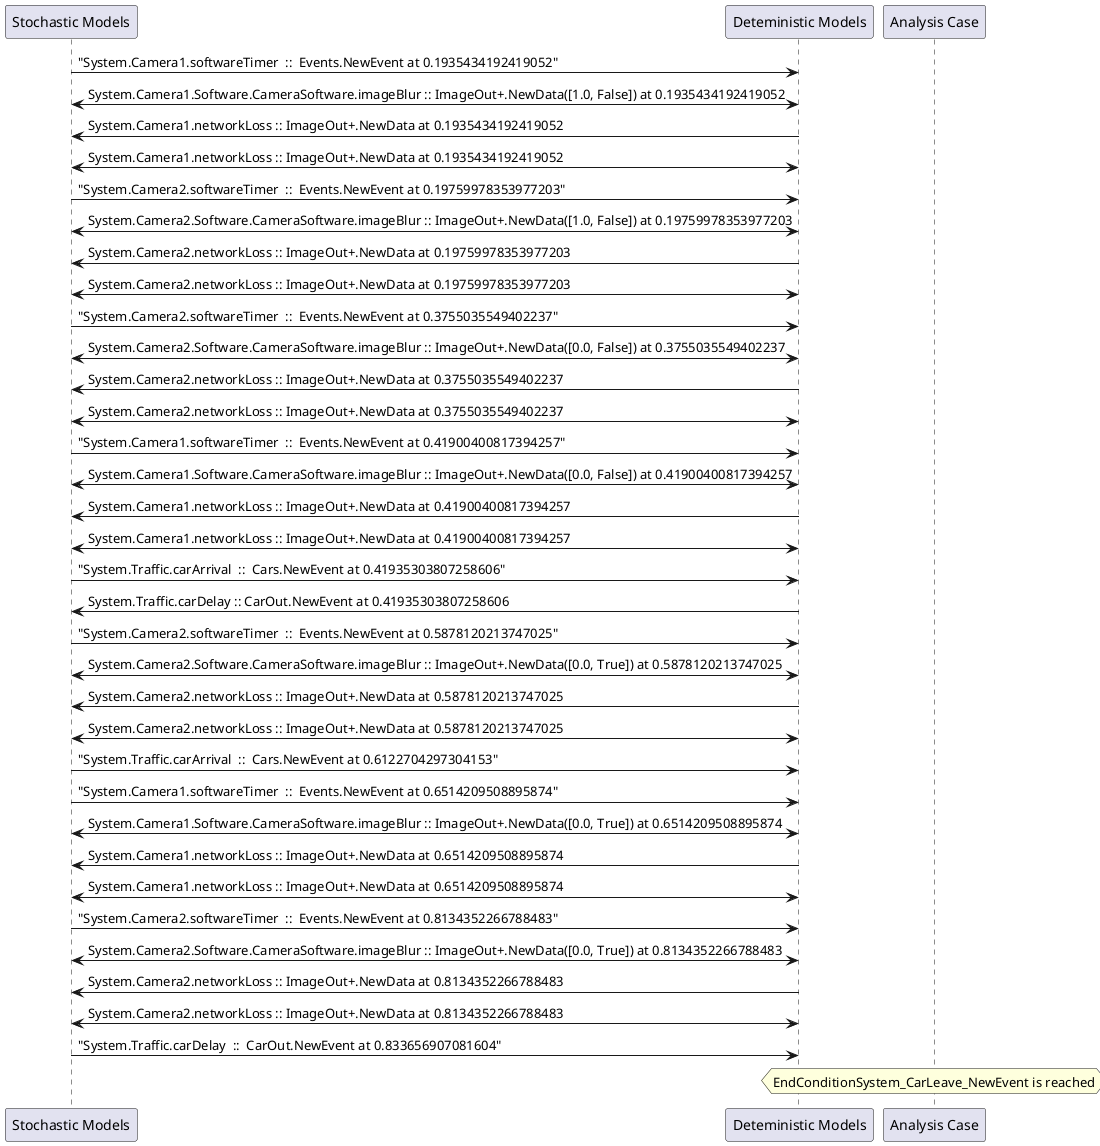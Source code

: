 
	@startuml
	participant "Stochastic Models" as stochmodel
	participant "Deteministic Models" as detmodel
	participant "Analysis Case" as analysis
	{36035_stop} stochmodel -> detmodel : "System.Camera1.softwareTimer  ::  Events.NewEvent at 0.1935434192419052"
detmodel <-> stochmodel : System.Camera1.Software.CameraSoftware.imageBlur :: ImageOut+.NewData([1.0, False]) at 0.1935434192419052
detmodel -> stochmodel : System.Camera1.networkLoss :: ImageOut+.NewData at 0.1935434192419052
detmodel <-> stochmodel : System.Camera1.networkLoss :: ImageOut+.NewData at 0.1935434192419052
{36050_stop} stochmodel -> detmodel : "System.Camera2.softwareTimer  ::  Events.NewEvent at 0.19759978353977203"
detmodel <-> stochmodel : System.Camera2.Software.CameraSoftware.imageBlur :: ImageOut+.NewData([1.0, False]) at 0.19759978353977203
detmodel -> stochmodel : System.Camera2.networkLoss :: ImageOut+.NewData at 0.19759978353977203
detmodel <-> stochmodel : System.Camera2.networkLoss :: ImageOut+.NewData at 0.19759978353977203
{36051_stop} stochmodel -> detmodel : "System.Camera2.softwareTimer  ::  Events.NewEvent at 0.3755035549402237"
detmodel <-> stochmodel : System.Camera2.Software.CameraSoftware.imageBlur :: ImageOut+.NewData([0.0, False]) at 0.3755035549402237
detmodel -> stochmodel : System.Camera2.networkLoss :: ImageOut+.NewData at 0.3755035549402237
detmodel <-> stochmodel : System.Camera2.networkLoss :: ImageOut+.NewData at 0.3755035549402237
{36036_stop} stochmodel -> detmodel : "System.Camera1.softwareTimer  ::  Events.NewEvent at 0.41900400817394257"
detmodel <-> stochmodel : System.Camera1.Software.CameraSoftware.imageBlur :: ImageOut+.NewData([0.0, False]) at 0.41900400817394257
detmodel -> stochmodel : System.Camera1.networkLoss :: ImageOut+.NewData at 0.41900400817394257
detmodel <-> stochmodel : System.Camera1.networkLoss :: ImageOut+.NewData at 0.41900400817394257
{36066_stop} stochmodel -> detmodel : "System.Traffic.carArrival  ::  Cars.NewEvent at 0.41935303807258606"
{36074_start} detmodel -> stochmodel : System.Traffic.carDelay :: CarOut.NewEvent at 0.41935303807258606
{36052_stop} stochmodel -> detmodel : "System.Camera2.softwareTimer  ::  Events.NewEvent at 0.5878120213747025"
detmodel <-> stochmodel : System.Camera2.Software.CameraSoftware.imageBlur :: ImageOut+.NewData([0.0, True]) at 0.5878120213747025
detmodel -> stochmodel : System.Camera2.networkLoss :: ImageOut+.NewData at 0.5878120213747025
detmodel <-> stochmodel : System.Camera2.networkLoss :: ImageOut+.NewData at 0.5878120213747025
{36067_stop} stochmodel -> detmodel : "System.Traffic.carArrival  ::  Cars.NewEvent at 0.6122704297304153"
{36037_stop} stochmodel -> detmodel : "System.Camera1.softwareTimer  ::  Events.NewEvent at 0.6514209508895874"
detmodel <-> stochmodel : System.Camera1.Software.CameraSoftware.imageBlur :: ImageOut+.NewData([0.0, True]) at 0.6514209508895874
detmodel -> stochmodel : System.Camera1.networkLoss :: ImageOut+.NewData at 0.6514209508895874
detmodel <-> stochmodel : System.Camera1.networkLoss :: ImageOut+.NewData at 0.6514209508895874
{36053_stop} stochmodel -> detmodel : "System.Camera2.softwareTimer  ::  Events.NewEvent at 0.8134352266788483"
detmodel <-> stochmodel : System.Camera2.Software.CameraSoftware.imageBlur :: ImageOut+.NewData([0.0, True]) at 0.8134352266788483
detmodel -> stochmodel : System.Camera2.networkLoss :: ImageOut+.NewData at 0.8134352266788483
detmodel <-> stochmodel : System.Camera2.networkLoss :: ImageOut+.NewData at 0.8134352266788483
{36074_stop} stochmodel -> detmodel : "System.Traffic.carDelay  ::  CarOut.NewEvent at 0.833656907081604"
{36074_start} <-> {36074_stop} : delay
hnote over analysis 
EndConditionSystem_CarLeave_NewEvent is reached
endnote
@enduml
